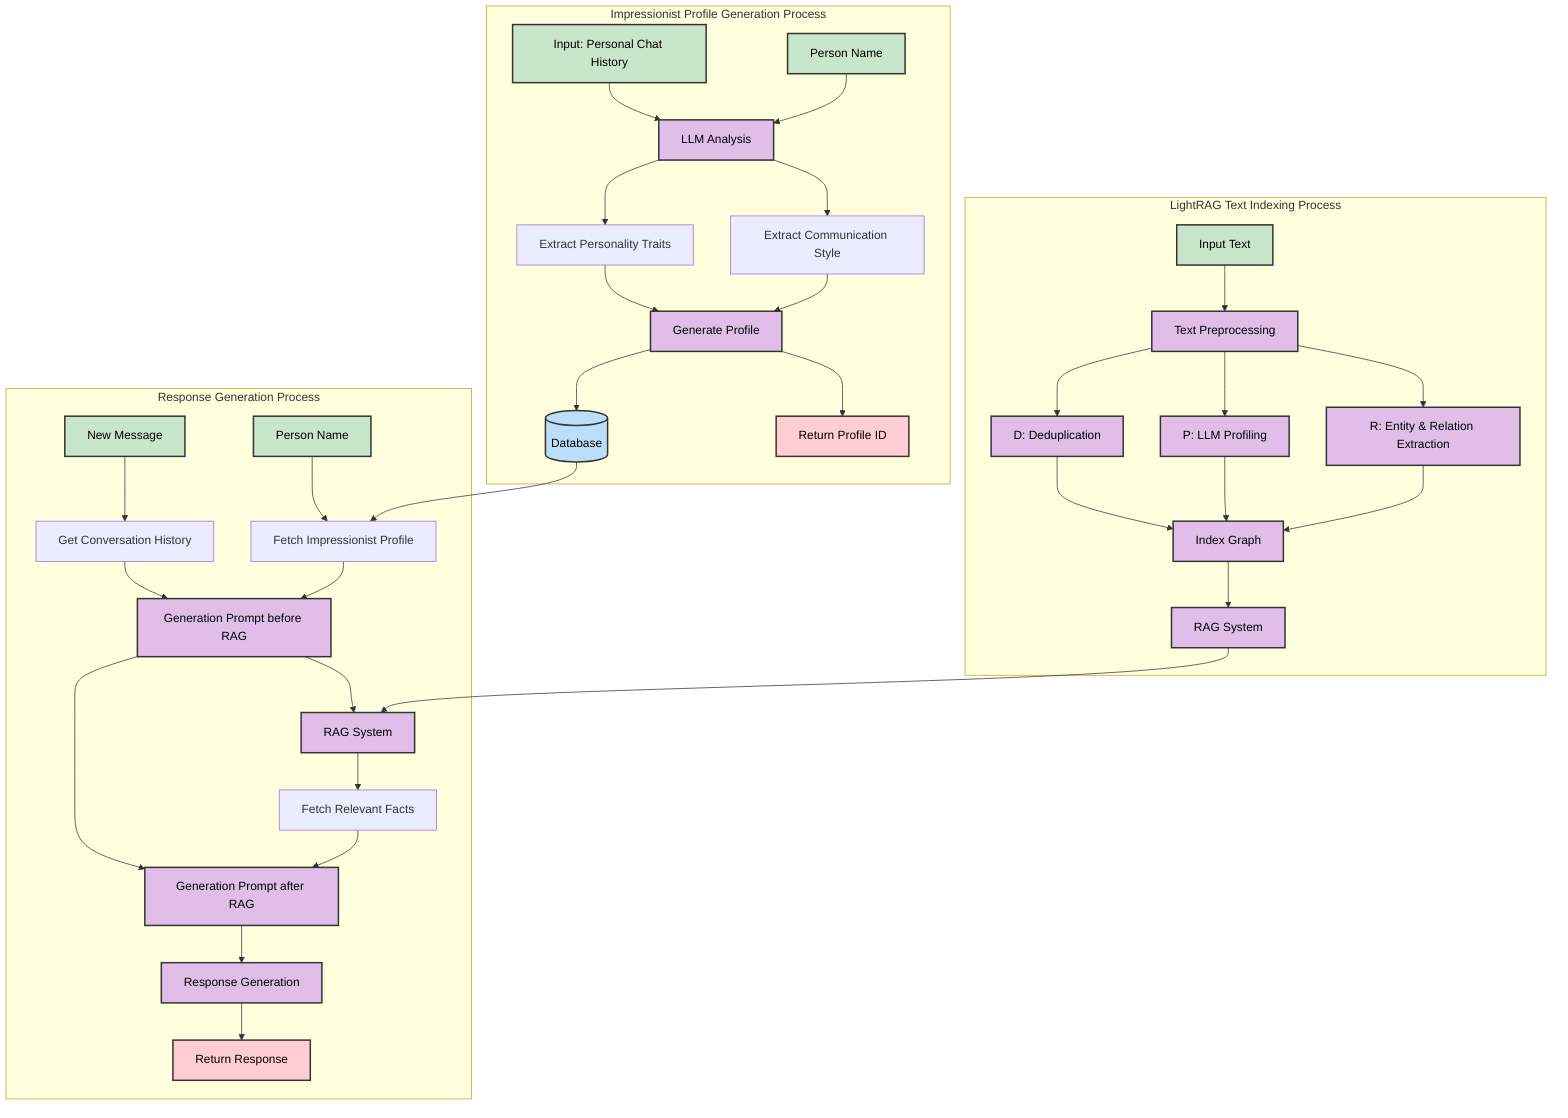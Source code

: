 graph TB
    subgraph "Impressionist Profile Generation Process"
        A[Input: Personal Chat History] --> B[LLM Analysis]
        C[Person Name] --> B
        B --> D[Extract Personality Traits]
        B --> E[Extract Communication Style]
        D --> F[Generate Profile]
        E --> F
        F --> G[(Database)]
        F --> H[Return Profile ID]
    end
    subgraph "LightRAG Text Indexing Process"
        S[Input Text] --> T[Text Preprocessing]
        T --> U[D: Deduplication]
        T --> V[P: LLM Profiling]
        T --> W[R: Entity & Relation Extraction]
        U --> X[Index Graph]
        V --> X
        W --> X
        X --> Y[RAG System]
    end
    subgraph "Response Generation Process"
        I[New Message] --> J[Get Conversation History]
        K[Person Name] --> L[Fetch Impressionist Profile]
        G --> L
        J --> M[Generation Prompt before RAG]
        L --> M
        M --> N[RAG System]
        Y --> N
        N --> O[Fetch Relevant Facts]
        M --> Q[Generation Prompt after RAG]
        O --> Q
        Q --> P[Response Generation]
        P --> R[Return Response]
    end
    classDef process fill:#e1bee7,stroke:#333,stroke-width:2px,color:#000
    classDef storage fill:#bbdefb,stroke:#333,stroke-width:2px,color:#000
    classDef input fill:#c8e6c9,stroke:#333,stroke-width:2px,color:#000
    classDef output fill:#ffcdd2,stroke:#333,stroke-width:2px,color:#000
    class B,F,M,N,P,Q,T,U,V,W,X,Y process
    class G storage
    class A,C,I,K,S input
    class H,R output